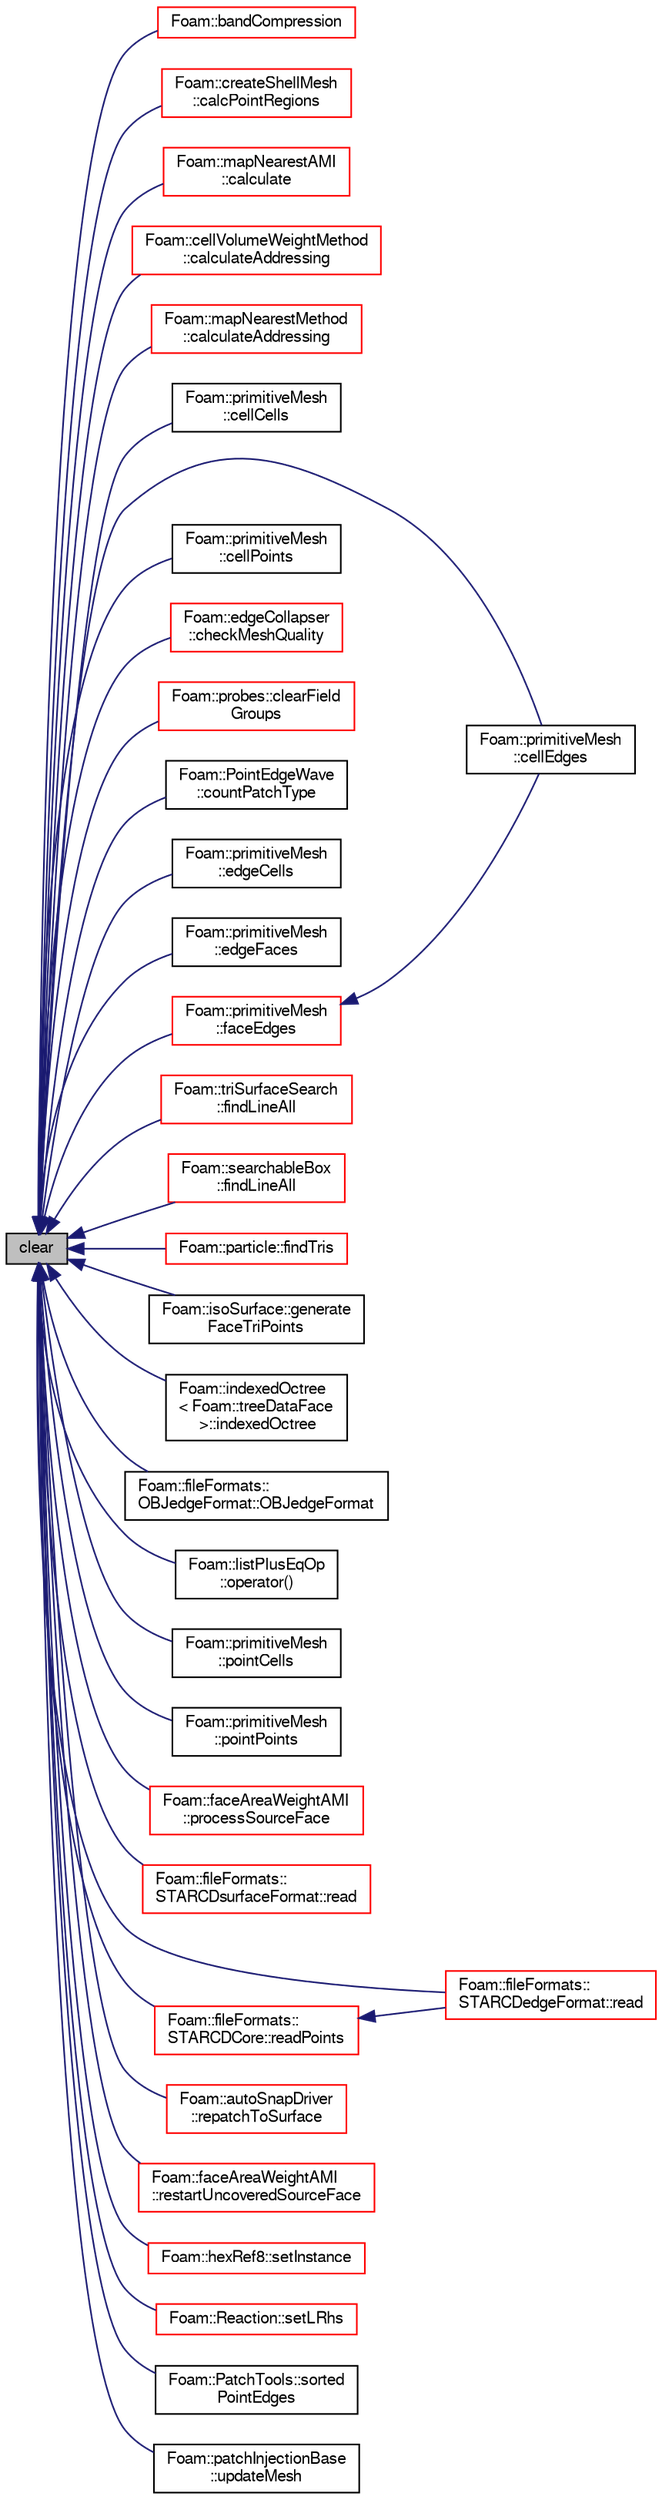 digraph "clear"
{
  bgcolor="transparent";
  edge [fontname="FreeSans",fontsize="10",labelfontname="FreeSans",labelfontsize="10"];
  node [fontname="FreeSans",fontsize="10",shape=record];
  rankdir="LR";
  Node235 [label="clear",height=0.2,width=0.4,color="black", fillcolor="grey75", style="filled", fontcolor="black"];
  Node235 -> Node236 [dir="back",color="midnightblue",fontsize="10",style="solid",fontname="FreeSans"];
  Node236 [label="Foam::bandCompression",height=0.2,width=0.4,color="red",URL="$a21124.html#a60bfbd643d5b046c94fbaa71e5884846",tooltip="Renumbers the addressing to reduce the band of the matrix. "];
  Node235 -> Node239 [dir="back",color="midnightblue",fontsize="10",style="solid",fontname="FreeSans"];
  Node239 [label="Foam::createShellMesh\l::calcPointRegions",height=0.2,width=0.4,color="red",URL="$a21442.html#abd09fd2558d9fc41e9a503ce2976fe5f",tooltip="Helper: calculate point regions. The point region is the. "];
  Node235 -> Node244 [dir="back",color="midnightblue",fontsize="10",style="solid",fontname="FreeSans"];
  Node244 [label="Foam::mapNearestAMI\l::calculate",height=0.2,width=0.4,color="red",URL="$a24882.html#a7a42f83b53c0a39ef1967fcfa82cd283",tooltip="Update addressing and weights. "];
  Node235 -> Node246 [dir="back",color="midnightblue",fontsize="10",style="solid",fontname="FreeSans"];
  Node246 [label="Foam::cellVolumeWeightMethod\l::calculateAddressing",height=0.2,width=0.4,color="red",URL="$a29238.html#a781b479382f70d68c7c1c6b58ca7fc30",tooltip="Calculate the mesh-to-mesh addressing and weights. "];
  Node235 -> Node248 [dir="back",color="midnightblue",fontsize="10",style="solid",fontname="FreeSans"];
  Node248 [label="Foam::mapNearestMethod\l::calculateAddressing",height=0.2,width=0.4,color="red",URL="$a29246.html#a781b479382f70d68c7c1c6b58ca7fc30",tooltip="Calculate the mesh-to-mesh addressing and weights. "];
  Node235 -> Node250 [dir="back",color="midnightblue",fontsize="10",style="solid",fontname="FreeSans"];
  Node250 [label="Foam::primitiveMesh\l::cellCells",height=0.2,width=0.4,color="black",URL="$a27530.html#a6633e5df84e7bfcb8659a49b34195925",tooltip="cellCells using cells. "];
  Node235 -> Node251 [dir="back",color="midnightblue",fontsize="10",style="solid",fontname="FreeSans"];
  Node251 [label="Foam::primitiveMesh\l::cellEdges",height=0.2,width=0.4,color="black",URL="$a27530.html#aa8f3c979c238982d15fd48beb8c76ca9",tooltip="cellEdges using cells, pointFaces, edges, pointEdges "];
  Node235 -> Node252 [dir="back",color="midnightblue",fontsize="10",style="solid",fontname="FreeSans"];
  Node252 [label="Foam::primitiveMesh\l::cellPoints",height=0.2,width=0.4,color="black",URL="$a27530.html#a1c13020694d048dc396cd4b8662de467",tooltip="cellPoints using cells "];
  Node235 -> Node253 [dir="back",color="midnightblue",fontsize="10",style="solid",fontname="FreeSans"];
  Node253 [label="Foam::edgeCollapser\l::checkMeshQuality",height=0.2,width=0.4,color="red",URL="$a21642.html#a05c592dbdbe3fcc0728c2595750b5982",tooltip="Check mesh and mark points on faces in error. "];
  Node235 -> Node257 [dir="back",color="midnightblue",fontsize="10",style="solid",fontname="FreeSans"];
  Node257 [label="Foam::probes::clearField\lGroups",height=0.2,width=0.4,color="red",URL="$a29266.html#a374e362786a62e11c9ae6b1cc504562b",tooltip="Clear old field groups. "];
  Node235 -> Node259 [dir="back",color="midnightblue",fontsize="10",style="solid",fontname="FreeSans"];
  Node259 [label="Foam::PointEdgeWave\l::countPatchType",height=0.2,width=0.4,color="black",URL="$a24858.html#a774d50194a0ab5809347d4eb20808ff6"];
  Node235 -> Node260 [dir="back",color="midnightblue",fontsize="10",style="solid",fontname="FreeSans"];
  Node260 [label="Foam::primitiveMesh\l::edgeCells",height=0.2,width=0.4,color="black",URL="$a27530.html#a5d07940b4f2c9d0e5a60a13943fb3023",tooltip="edgeCells using pointFaces, edges, pointEdges "];
  Node235 -> Node261 [dir="back",color="midnightblue",fontsize="10",style="solid",fontname="FreeSans"];
  Node261 [label="Foam::primitiveMesh\l::edgeFaces",height=0.2,width=0.4,color="black",URL="$a27530.html#ad873263059fd0b4758b0994795a01f0f",tooltip="edgeFaces using pointFaces, edges, pointEdges "];
  Node235 -> Node262 [dir="back",color="midnightblue",fontsize="10",style="solid",fontname="FreeSans"];
  Node262 [label="Foam::primitiveMesh\l::faceEdges",height=0.2,width=0.4,color="red",URL="$a27530.html#adbfcf489a527a07c33d684834faace79"];
  Node262 -> Node251 [dir="back",color="midnightblue",fontsize="10",style="solid",fontname="FreeSans"];
  Node235 -> Node342 [dir="back",color="midnightblue",fontsize="10",style="solid",fontname="FreeSans"];
  Node342 [label="Foam::triSurfaceSearch\l::findLineAll",height=0.2,width=0.4,color="red",URL="$a25530.html#a34032d135c7ca49c692751bb148727f6",tooltip="Calculate all intersections from start to end. "];
  Node235 -> Node379 [dir="back",color="midnightblue",fontsize="10",style="solid",fontname="FreeSans"];
  Node379 [label="Foam::searchableBox\l::findLineAll",height=0.2,width=0.4,color="red",URL="$a25210.html#a32c00098bc496f0cc93bf1aebc19ee49",tooltip="Get all intersections in order from start to end. "];
  Node235 -> Node382 [dir="back",color="midnightblue",fontsize="10",style="solid",fontname="FreeSans"];
  Node382 [label="Foam::particle::findTris",height=0.2,width=0.4,color="red",URL="$a23586.html#adbfa775c92a044180e396dbe137da73b",tooltip="Find the tet tri faces between position and tet centre. "];
  Node235 -> Node383 [dir="back",color="midnightblue",fontsize="10",style="solid",fontname="FreeSans"];
  Node383 [label="Foam::isoSurface::generate\lFaceTriPoints",height=0.2,width=0.4,color="black",URL="$a29346.html#a03628c245d99a9324f28ceffe5aa1c35"];
  Node235 -> Node384 [dir="back",color="midnightblue",fontsize="10",style="solid",fontname="FreeSans"];
  Node384 [label="Foam::indexedOctree\l\< Foam::treeDataFace\l \>::indexedOctree",height=0.2,width=0.4,color="black",URL="$a25026.html#a7cafaee8b342fe6c0f4fddd6b0e8cb59",tooltip="Construct from shapes. "];
  Node235 -> Node385 [dir="back",color="midnightblue",fontsize="10",style="solid",fontname="FreeSans"];
  Node385 [label="Foam::fileFormats::\lOBJedgeFormat::OBJedgeFormat",height=0.2,width=0.4,color="black",URL="$a21774.html#abc38f385701f6650c3f6d4f80953dc83",tooltip="Construct from file name. "];
  Node235 -> Node386 [dir="back",color="midnightblue",fontsize="10",style="solid",fontname="FreeSans"];
  Node386 [label="Foam::listPlusEqOp\l::operator()",height=0.2,width=0.4,color="black",URL="$a24626.html#a2bca5855a51bffee2f0fe2aacc4aba10"];
  Node235 -> Node387 [dir="back",color="midnightblue",fontsize="10",style="solid",fontname="FreeSans"];
  Node387 [label="Foam::primitiveMesh\l::pointCells",height=0.2,width=0.4,color="black",URL="$a27530.html#a852e3afb9be80c737f8eea3861cd817d",tooltip="pointCells using pointFaces "];
  Node235 -> Node388 [dir="back",color="midnightblue",fontsize="10",style="solid",fontname="FreeSans"];
  Node388 [label="Foam::primitiveMesh\l::pointPoints",height=0.2,width=0.4,color="black",URL="$a27530.html#a934d2a22a229b43067995d81d8422bb9",tooltip="pointPoints using edges, pointEdges "];
  Node235 -> Node389 [dir="back",color="midnightblue",fontsize="10",style="solid",fontname="FreeSans"];
  Node389 [label="Foam::faceAreaWeightAMI\l::processSourceFace",height=0.2,width=0.4,color="red",URL="$a24878.html#a0d6f17c556a49396e2dd55269fda9818",tooltip="Determine overlap contributions for source face srcFaceI. "];
  Node235 -> Node391 [dir="back",color="midnightblue",fontsize="10",style="solid",fontname="FreeSans"];
  Node391 [label="Foam::fileFormats::\lSTARCDsurfaceFormat::read",height=0.2,width=0.4,color="red",URL="$a29630.html#a464ebd67acbdff0014d4dae69e3ec4be",tooltip="Read from file. "];
  Node235 -> Node394 [dir="back",color="midnightblue",fontsize="10",style="solid",fontname="FreeSans"];
  Node394 [label="Foam::fileFormats::\lSTARCDedgeFormat::read",height=0.2,width=0.4,color="red",URL="$a21778.html#a464ebd67acbdff0014d4dae69e3ec4be",tooltip="Read from file. "];
  Node235 -> Node397 [dir="back",color="midnightblue",fontsize="10",style="solid",fontname="FreeSans"];
  Node397 [label="Foam::fileFormats::\lSTARCDCore::readPoints",height=0.2,width=0.4,color="red",URL="$a21886.html#a72132a8799b05e40e6436869b5f17693",tooltip="Read points from a (.vrt) file. "];
  Node397 -> Node394 [dir="back",color="midnightblue",fontsize="10",style="solid",fontname="FreeSans"];
  Node235 -> Node404 [dir="back",color="midnightblue",fontsize="10",style="solid",fontname="FreeSans"];
  Node404 [label="Foam::autoSnapDriver\l::repatchToSurface",height=0.2,width=0.4,color="red",URL="$a24622.html#abf0c9c836463b6164ef331dce238b2fa",tooltip="Repatch faces according to surface nearest the face centre. "];
  Node235 -> Node415 [dir="back",color="midnightblue",fontsize="10",style="solid",fontname="FreeSans"];
  Node415 [label="Foam::faceAreaWeightAMI\l::restartUncoveredSourceFace",height=0.2,width=0.4,color="red",URL="$a24878.html#ab8d201787596bb305b4f7fa6b0042fec",tooltip="Attempt to re-evaluate source faces that have not been included. "];
  Node235 -> Node418 [dir="back",color="midnightblue",fontsize="10",style="solid",fontname="FreeSans"];
  Node418 [label="Foam::hexRef8::setInstance",height=0.2,width=0.4,color="red",URL="$a21654.html#af44817e5a0340574e0dd5d2d863d75d1"];
  Node235 -> Node430 [dir="back",color="midnightblue",fontsize="10",style="solid",fontname="FreeSans"];
  Node430 [label="Foam::Reaction::setLRhs",height=0.2,width=0.4,color="red",URL="$a30330.html#a5ff69c41b3345ee1f99e8bf85967b433",tooltip="Construct the left- and right-hand-side reaction coefficients. "];
  Node235 -> Node433 [dir="back",color="midnightblue",fontsize="10",style="solid",fontname="FreeSans"];
  Node433 [label="Foam::PatchTools::sorted\lPointEdges",height=0.2,width=0.4,color="black",URL="$a27526.html#ade266c84d472629a66d2ec0f9c8f2ff9"];
  Node235 -> Node434 [dir="back",color="midnightblue",fontsize="10",style="solid",fontname="FreeSans"];
  Node434 [label="Foam::patchInjectionBase\l::updateMesh",height=0.2,width=0.4,color="black",URL="$a24102.html#a6d43ae10cf9dba5b6063e706ab5534e3",tooltip="Update patch geometry and derived info for injection locations. "];
}

